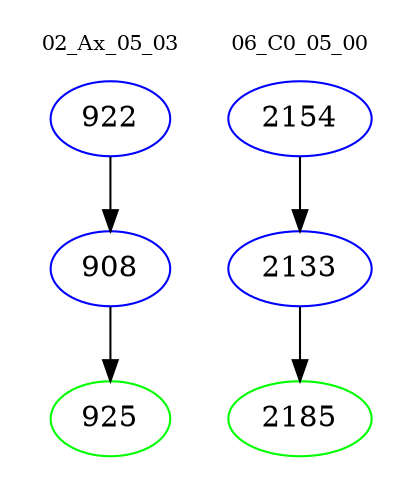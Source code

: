 digraph{
subgraph cluster_0 {
color = white
label = "02_Ax_05_03";
fontsize=10;
T0_922 [label="922", color="blue"]
T0_922 -> T0_908 [color="black"]
T0_908 [label="908", color="blue"]
T0_908 -> T0_925 [color="black"]
T0_925 [label="925", color="green"]
}
subgraph cluster_1 {
color = white
label = "06_C0_05_00";
fontsize=10;
T1_2154 [label="2154", color="blue"]
T1_2154 -> T1_2133 [color="black"]
T1_2133 [label="2133", color="blue"]
T1_2133 -> T1_2185 [color="black"]
T1_2185 [label="2185", color="green"]
}
}
